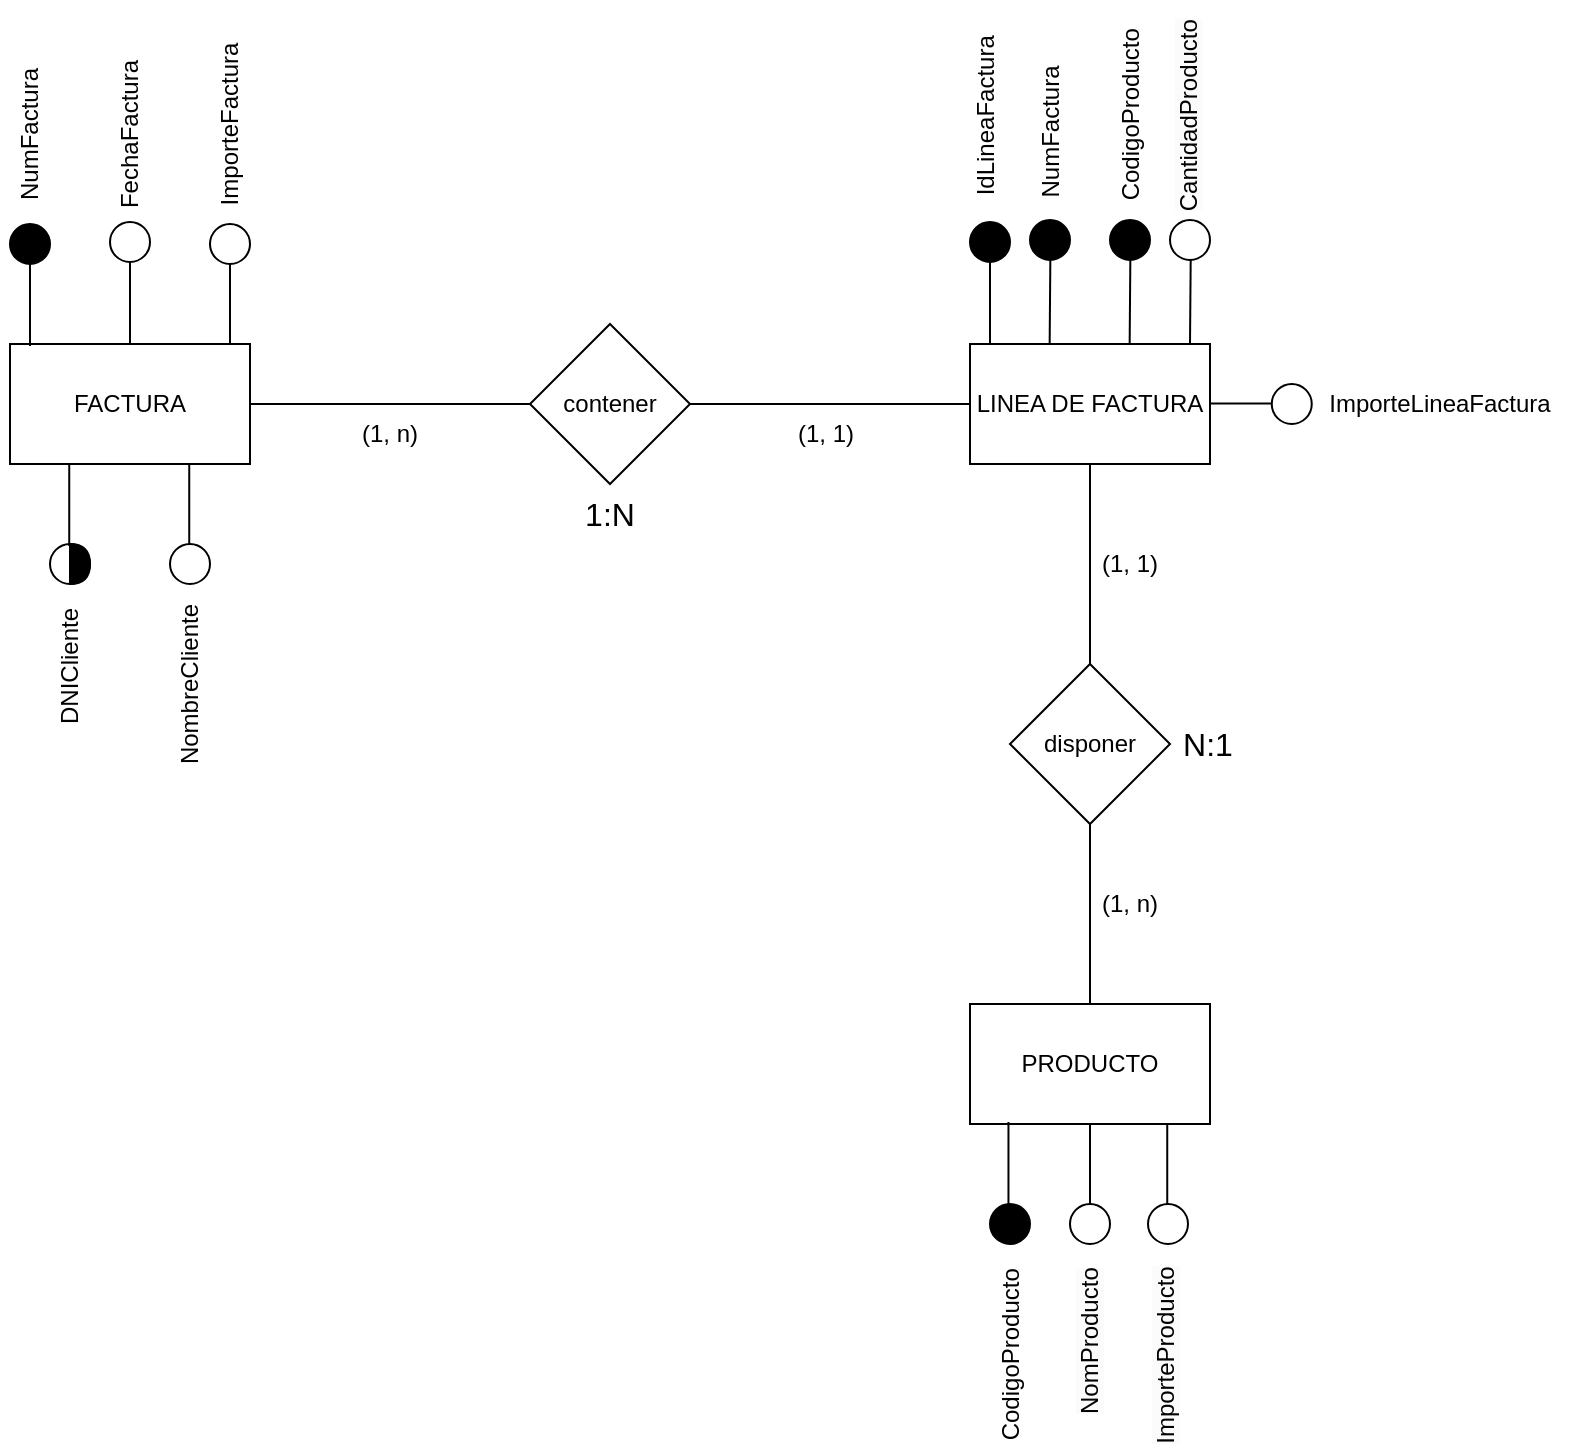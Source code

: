 <mxfile version="24.8.4">
  <diagram name="Page-1" id="mKB1FD7oYi6oJFY-MThe">
    <mxGraphModel dx="1687" dy="924" grid="1" gridSize="10" guides="1" tooltips="1" connect="1" arrows="1" fold="1" page="1" pageScale="1" pageWidth="850" pageHeight="1100" math="0" shadow="0">
      <root>
        <mxCell id="0" />
        <mxCell id="1" parent="0" />
        <mxCell id="t2_muGHGEYKVTrrBP8fU-1" value="FACTURA" style="rounded=0;whiteSpace=wrap;html=1;" vertex="1" parent="1">
          <mxGeometry x="30" y="270" width="120" height="60" as="geometry" />
        </mxCell>
        <mxCell id="t2_muGHGEYKVTrrBP8fU-3" value="PRODUCTO" style="rounded=0;whiteSpace=wrap;html=1;" vertex="1" parent="1">
          <mxGeometry x="510" y="600" width="120" height="60" as="geometry" />
        </mxCell>
        <mxCell id="t2_muGHGEYKVTrrBP8fU-4" value="" style="endArrow=none;html=1;rounded=0;entryX=0.5;entryY=1;entryDx=0;entryDy=0;exitX=0.5;exitY=0;exitDx=0;exitDy=0;" edge="1" parent="1" source="t2_muGHGEYKVTrrBP8fU-8" target="t2_muGHGEYKVTrrBP8fU-2">
          <mxGeometry width="50" height="50" relative="1" as="geometry">
            <mxPoint x="320" y="540" as="sourcePoint" />
            <mxPoint x="370" y="490" as="targetPoint" />
          </mxGeometry>
        </mxCell>
        <mxCell id="t2_muGHGEYKVTrrBP8fU-5" value="" style="endArrow=none;html=1;rounded=0;entryX=0;entryY=0.5;entryDx=0;entryDy=0;exitX=1;exitY=0.5;exitDx=0;exitDy=0;" edge="1" parent="1" source="t2_muGHGEYKVTrrBP8fU-6" target="t2_muGHGEYKVTrrBP8fU-2">
          <mxGeometry width="50" height="50" relative="1" as="geometry">
            <mxPoint x="320" y="540" as="sourcePoint" />
            <mxPoint x="370" y="490" as="targetPoint" />
          </mxGeometry>
        </mxCell>
        <mxCell id="t2_muGHGEYKVTrrBP8fU-7" value="" style="endArrow=none;html=1;rounded=0;entryX=0;entryY=0.5;entryDx=0;entryDy=0;exitX=1;exitY=0.5;exitDx=0;exitDy=0;" edge="1" parent="1" source="t2_muGHGEYKVTrrBP8fU-1" target="t2_muGHGEYKVTrrBP8fU-6">
          <mxGeometry width="50" height="50" relative="1" as="geometry">
            <mxPoint x="150" y="300" as="sourcePoint" />
            <mxPoint x="510" y="300" as="targetPoint" />
          </mxGeometry>
        </mxCell>
        <mxCell id="t2_muGHGEYKVTrrBP8fU-6" value="contener" style="rhombus;whiteSpace=wrap;html=1;" vertex="1" parent="1">
          <mxGeometry x="290" y="260" width="80" height="80" as="geometry" />
        </mxCell>
        <mxCell id="t2_muGHGEYKVTrrBP8fU-9" value="" style="endArrow=none;html=1;rounded=0;entryX=0.5;entryY=1;entryDx=0;entryDy=0;exitX=0.5;exitY=0;exitDx=0;exitDy=0;" edge="1" parent="1" source="t2_muGHGEYKVTrrBP8fU-3" target="t2_muGHGEYKVTrrBP8fU-8">
          <mxGeometry width="50" height="50" relative="1" as="geometry">
            <mxPoint x="570" y="600" as="sourcePoint" />
            <mxPoint x="570" y="330" as="targetPoint" />
          </mxGeometry>
        </mxCell>
        <mxCell id="t2_muGHGEYKVTrrBP8fU-8" value="disponer" style="rhombus;whiteSpace=wrap;html=1;" vertex="1" parent="1">
          <mxGeometry x="530" y="430" width="80" height="80" as="geometry" />
        </mxCell>
        <mxCell id="t2_muGHGEYKVTrrBP8fU-10" value="" style="ellipse;whiteSpace=wrap;html=1;aspect=fixed;fillColor=#000000;" vertex="1" parent="1">
          <mxGeometry x="30" y="210" width="20" height="20" as="geometry" />
        </mxCell>
        <mxCell id="t2_muGHGEYKVTrrBP8fU-11" value="" style="endArrow=none;html=1;rounded=0;entryX=0.5;entryY=1;entryDx=0;entryDy=0;" edge="1" parent="1" target="t2_muGHGEYKVTrrBP8fU-10">
          <mxGeometry width="50" height="50" relative="1" as="geometry">
            <mxPoint x="40" y="271" as="sourcePoint" />
            <mxPoint x="370" y="380" as="targetPoint" />
          </mxGeometry>
        </mxCell>
        <mxCell id="t2_muGHGEYKVTrrBP8fU-12" value="NumFactura" style="text;html=1;align=center;verticalAlign=middle;whiteSpace=wrap;rounded=0;rotation=-90;" vertex="1" parent="1">
          <mxGeometry y="150" width="80" height="30" as="geometry" />
        </mxCell>
        <mxCell id="t2_muGHGEYKVTrrBP8fU-14" value="" style="ellipse;whiteSpace=wrap;html=1;aspect=fixed;fillColor=#ffffff;" vertex="1" parent="1">
          <mxGeometry x="80" y="209" width="20" height="20" as="geometry" />
        </mxCell>
        <mxCell id="t2_muGHGEYKVTrrBP8fU-15" value="" style="endArrow=none;html=1;rounded=0;" edge="1" parent="1" target="t2_muGHGEYKVTrrBP8fU-14">
          <mxGeometry width="50" height="50" relative="1" as="geometry">
            <mxPoint x="90" y="270" as="sourcePoint" />
            <mxPoint x="420" y="379" as="targetPoint" />
          </mxGeometry>
        </mxCell>
        <mxCell id="t2_muGHGEYKVTrrBP8fU-16" value="" style="ellipse;whiteSpace=wrap;html=1;aspect=fixed;" vertex="1" parent="1">
          <mxGeometry x="130" y="210" width="20" height="20" as="geometry" />
        </mxCell>
        <mxCell id="t2_muGHGEYKVTrrBP8fU-17" value="" style="endArrow=none;html=1;rounded=0;entryX=0.5;entryY=1;entryDx=0;entryDy=0;" edge="1" parent="1" target="t2_muGHGEYKVTrrBP8fU-16">
          <mxGeometry width="50" height="50" relative="1" as="geometry">
            <mxPoint x="140" y="270" as="sourcePoint" />
            <mxPoint x="470" y="380" as="targetPoint" />
          </mxGeometry>
        </mxCell>
        <mxCell id="t2_muGHGEYKVTrrBP8fU-19" value="FechaFactura" style="text;html=1;align=center;verticalAlign=middle;whiteSpace=wrap;rounded=0;rotation=-90;" vertex="1" parent="1">
          <mxGeometry x="50" y="150" width="80" height="30" as="geometry" />
        </mxCell>
        <mxCell id="t2_muGHGEYKVTrrBP8fU-20" value="ImporteFactura" style="text;html=1;align=center;verticalAlign=middle;whiteSpace=wrap;rounded=0;rotation=-90;" vertex="1" parent="1">
          <mxGeometry x="95" y="145" width="90" height="30" as="geometry" />
        </mxCell>
        <mxCell id="t2_muGHGEYKVTrrBP8fU-21" value="" style="ellipse;whiteSpace=wrap;html=1;aspect=fixed;fillColor=#ffffff;" vertex="1" parent="1">
          <mxGeometry x="50" y="370" width="20" height="20" as="geometry" />
        </mxCell>
        <mxCell id="t2_muGHGEYKVTrrBP8fU-22" value="" style="endArrow=none;html=1;rounded=0;" edge="1" parent="1">
          <mxGeometry width="50" height="50" relative="1" as="geometry">
            <mxPoint x="59.62" y="371" as="sourcePoint" />
            <mxPoint x="59.62" y="330" as="targetPoint" />
          </mxGeometry>
        </mxCell>
        <mxCell id="t2_muGHGEYKVTrrBP8fU-24" value="" style="endArrow=none;html=1;rounded=0;" edge="1" parent="1">
          <mxGeometry width="50" height="50" relative="1" as="geometry">
            <mxPoint x="119.62" y="371" as="sourcePoint" />
            <mxPoint x="119.62" y="330" as="targetPoint" />
          </mxGeometry>
        </mxCell>
        <mxCell id="t2_muGHGEYKVTrrBP8fU-25" value="DNICliente" style="text;html=1;align=center;verticalAlign=middle;whiteSpace=wrap;rounded=0;rotation=-90;" vertex="1" parent="1">
          <mxGeometry x="20" y="416" width="80" height="30" as="geometry" />
        </mxCell>
        <mxCell id="t2_muGHGEYKVTrrBP8fU-26" value="NombreCliente" style="text;html=1;align=center;verticalAlign=middle;whiteSpace=wrap;rounded=0;rotation=-90;" vertex="1" parent="1">
          <mxGeometry x="70" y="425" width="100" height="30" as="geometry" />
        </mxCell>
        <mxCell id="t2_muGHGEYKVTrrBP8fU-27" value="" style="ellipse;whiteSpace=wrap;html=1;aspect=fixed;fillColor=#000000;" vertex="1" parent="1">
          <mxGeometry x="510" y="209" width="20" height="20" as="geometry" />
        </mxCell>
        <mxCell id="t2_muGHGEYKVTrrBP8fU-28" value="" style="endArrow=none;html=1;rounded=0;entryX=0.5;entryY=1;entryDx=0;entryDy=0;" edge="1" parent="1" target="t2_muGHGEYKVTrrBP8fU-27">
          <mxGeometry width="50" height="50" relative="1" as="geometry">
            <mxPoint x="520" y="270" as="sourcePoint" />
            <mxPoint x="850" y="379" as="targetPoint" />
          </mxGeometry>
        </mxCell>
        <mxCell id="t2_muGHGEYKVTrrBP8fU-29" value="" style="ellipse;whiteSpace=wrap;html=1;aspect=fixed;fillColor=#000000;" vertex="1" parent="1">
          <mxGeometry x="540" y="208" width="20" height="20" as="geometry" />
        </mxCell>
        <mxCell id="t2_muGHGEYKVTrrBP8fU-30" value="" style="endArrow=none;html=1;rounded=0;" edge="1" parent="1">
          <mxGeometry width="50" height="50" relative="1" as="geometry">
            <mxPoint x="549.83" y="270" as="sourcePoint" />
            <mxPoint x="550.173" y="227.999" as="targetPoint" />
          </mxGeometry>
        </mxCell>
        <mxCell id="t2_muGHGEYKVTrrBP8fU-33" value="IdLineaFactura" style="text;html=1;align=center;verticalAlign=middle;whiteSpace=wrap;rounded=0;rotation=-90;" vertex="1" parent="1">
          <mxGeometry x="468.13" y="140.63" width="98.75" height="30" as="geometry" />
        </mxCell>
        <mxCell id="t2_muGHGEYKVTrrBP8fU-35" value="CodigoProducto" style="text;html=1;align=center;verticalAlign=middle;whiteSpace=wrap;rounded=0;rotation=-90;" vertex="1" parent="1">
          <mxGeometry x="532.5" y="140.63" width="115" height="30" as="geometry" />
        </mxCell>
        <mxCell id="t2_muGHGEYKVTrrBP8fU-36" value="" style="ellipse;whiteSpace=wrap;html=1;aspect=fixed;fillColor=#000000;" vertex="1" parent="1">
          <mxGeometry x="520" y="700" width="20" height="20" as="geometry" />
        </mxCell>
        <mxCell id="t2_muGHGEYKVTrrBP8fU-37" value="" style="endArrow=none;html=1;rounded=0;entryX=0.5;entryY=1;entryDx=0;entryDy=0;" edge="1" parent="1">
          <mxGeometry width="50" height="50" relative="1" as="geometry">
            <mxPoint x="529.23" y="700" as="sourcePoint" />
            <mxPoint x="529.23" y="659" as="targetPoint" />
          </mxGeometry>
        </mxCell>
        <mxCell id="t2_muGHGEYKVTrrBP8fU-40" value="" style="endArrow=none;html=1;rounded=0;entryX=0.5;entryY=1;entryDx=0;entryDy=0;" edge="1" parent="1">
          <mxGeometry width="50" height="50" relative="1" as="geometry">
            <mxPoint x="608.62" y="701" as="sourcePoint" />
            <mxPoint x="608.62" y="660" as="targetPoint" />
          </mxGeometry>
        </mxCell>
        <mxCell id="t2_muGHGEYKVTrrBP8fU-39" value="" style="ellipse;whiteSpace=wrap;html=1;aspect=fixed;" vertex="1" parent="1">
          <mxGeometry x="599" y="700" width="20" height="20" as="geometry" />
        </mxCell>
        <mxCell id="t2_muGHGEYKVTrrBP8fU-41" value="CodigoProducto" style="text;html=1;align=center;verticalAlign=middle;whiteSpace=wrap;rounded=0;rotation=-90;" vertex="1" parent="1">
          <mxGeometry x="481.25" y="760" width="98.75" height="30" as="geometry" />
        </mxCell>
        <mxCell id="t2_muGHGEYKVTrrBP8fU-42" value="&lt;span style=&quot;color: rgb(0, 0, 0); font-family: Helvetica; font-size: 12px; font-style: normal; font-variant-ligatures: normal; font-variant-caps: normal; font-weight: 400; letter-spacing: normal; orphans: 2; text-align: center; text-indent: 0px; text-transform: none; widows: 2; word-spacing: 0px; -webkit-text-stroke-width: 0px; white-space: normal; background-color: rgb(251, 251, 251); text-decoration-thickness: initial; text-decoration-style: initial; text-decoration-color: initial; display: inline !important; float: none;&quot;&gt;NomProducto&lt;/span&gt;" style="text;whiteSpace=wrap;html=1;rotation=-90;" vertex="1" parent="1">
          <mxGeometry x="533" y="744" width="86" height="40" as="geometry" />
        </mxCell>
        <mxCell id="t2_muGHGEYKVTrrBP8fU-44" value="" style="ellipse;whiteSpace=wrap;html=1;aspect=fixed;" vertex="1" parent="1">
          <mxGeometry x="560" y="700" width="20" height="20" as="geometry" />
        </mxCell>
        <mxCell id="t2_muGHGEYKVTrrBP8fU-45" value="" style="endArrow=none;html=1;rounded=0;entryX=0.5;entryY=1;entryDx=0;entryDy=0;exitX=0.5;exitY=0;exitDx=0;exitDy=0;" edge="1" parent="1" source="t2_muGHGEYKVTrrBP8fU-44" target="t2_muGHGEYKVTrrBP8fU-3">
          <mxGeometry width="50" height="50" relative="1" as="geometry">
            <mxPoint x="610" y="510" as="sourcePoint" />
            <mxPoint x="610" y="469" as="targetPoint" />
          </mxGeometry>
        </mxCell>
        <mxCell id="t2_muGHGEYKVTrrBP8fU-47" value="&lt;span style=&quot;color: rgb(0, 0, 0); font-family: Helvetica; font-size: 12px; font-style: normal; font-variant-ligatures: normal; font-variant-caps: normal; font-weight: 400; letter-spacing: normal; orphans: 2; text-align: center; text-indent: 0px; text-transform: none; widows: 2; word-spacing: 0px; -webkit-text-stroke-width: 0px; white-space: normal; background-color: rgb(251, 251, 251); text-decoration-thickness: initial; text-decoration-style: initial; text-decoration-color: initial; display: inline !important; float: none;&quot;&gt;ImporteProducto&lt;/span&gt;" style="text;whiteSpace=wrap;html=1;rotation=-90;" vertex="1" parent="1">
          <mxGeometry x="566.88" y="755" width="94" height="40" as="geometry" />
        </mxCell>
        <mxCell id="t2_muGHGEYKVTrrBP8fU-49" value="" style="endArrow=none;html=1;rounded=0;exitX=0;exitY=0.5;exitDx=0;exitDy=0;" edge="1" parent="1">
          <mxGeometry width="50" height="50" relative="1" as="geometry">
            <mxPoint x="660.88" y="299.78" as="sourcePoint" />
            <mxPoint x="610" y="299.78" as="targetPoint" />
          </mxGeometry>
        </mxCell>
        <mxCell id="t2_muGHGEYKVTrrBP8fU-50" value="&lt;span style=&quot;color: rgb(0, 0, 0); font-family: Helvetica; font-size: 12px; font-style: normal; font-variant-ligatures: normal; font-variant-caps: normal; font-weight: 400; letter-spacing: normal; orphans: 2; text-align: center; text-indent: 0px; text-transform: none; widows: 2; word-spacing: 0px; -webkit-text-stroke-width: 0px; white-space: normal; background-color: rgb(251, 251, 251); text-decoration-thickness: initial; text-decoration-style: initial; text-decoration-color: initial; display: inline !important; float: none;&quot;&gt;CantidadProducto&lt;/span&gt;" style="text;whiteSpace=wrap;html=1;rotation=-90;" vertex="1" parent="1">
          <mxGeometry x="570" y="140.63" width="100" height="30" as="geometry" />
        </mxCell>
        <mxCell id="t2_muGHGEYKVTrrBP8fU-48" value="" style="ellipse;whiteSpace=wrap;html=1;aspect=fixed;" vertex="1" parent="1">
          <mxGeometry x="660.88" y="290" width="20" height="20" as="geometry" />
        </mxCell>
        <mxCell id="t2_muGHGEYKVTrrBP8fU-55" value="" style="ellipse;whiteSpace=wrap;html=1;aspect=fixed;fillColor=#000000;" vertex="1" parent="1">
          <mxGeometry x="580" y="208" width="20" height="20" as="geometry" />
        </mxCell>
        <mxCell id="t2_muGHGEYKVTrrBP8fU-57" value="" style="endArrow=none;html=1;rounded=0;" edge="1" parent="1">
          <mxGeometry width="50" height="50" relative="1" as="geometry">
            <mxPoint x="589.83" y="270" as="sourcePoint" />
            <mxPoint x="590.173" y="227.999" as="targetPoint" />
          </mxGeometry>
        </mxCell>
        <mxCell id="t2_muGHGEYKVTrrBP8fU-58" value="" style="endArrow=none;html=1;rounded=0;" edge="1" parent="1">
          <mxGeometry width="50" height="50" relative="1" as="geometry">
            <mxPoint x="620" y="270" as="sourcePoint" />
            <mxPoint x="620.343" y="227.999" as="targetPoint" />
          </mxGeometry>
        </mxCell>
        <mxCell id="t2_muGHGEYKVTrrBP8fU-59" value="" style="ellipse;whiteSpace=wrap;html=1;aspect=fixed;fillColor=#FFFFFF;" vertex="1" parent="1">
          <mxGeometry x="610" y="208" width="20" height="20" as="geometry" />
        </mxCell>
        <mxCell id="t2_muGHGEYKVTrrBP8fU-60" value="NumFactura" style="text;html=1;align=center;verticalAlign=middle;whiteSpace=wrap;rounded=0;rotation=-90;" vertex="1" parent="1">
          <mxGeometry x="508.75" y="149.13" width="83.75" height="30" as="geometry" />
        </mxCell>
        <mxCell id="t2_muGHGEYKVTrrBP8fU-61" value="ImporteLineaFactura" style="text;html=1;align=center;verticalAlign=middle;whiteSpace=wrap;rounded=0;rotation=0;" vertex="1" parent="1">
          <mxGeometry x="680.88" y="285" width="128.38" height="30" as="geometry" />
        </mxCell>
        <mxCell id="t2_muGHGEYKVTrrBP8fU-62" value="" style="shape=or;whiteSpace=wrap;html=1;fillColor=#000000;" vertex="1" parent="1">
          <mxGeometry x="60" y="370" width="10" height="20" as="geometry" />
        </mxCell>
        <mxCell id="t2_muGHGEYKVTrrBP8fU-23" value="" style="ellipse;whiteSpace=wrap;html=1;aspect=fixed;fillColor=#ffffff;" vertex="1" parent="1">
          <mxGeometry x="110" y="370" width="20" height="20" as="geometry" />
        </mxCell>
        <mxCell id="t2_muGHGEYKVTrrBP8fU-64" value="&lt;font style=&quot;font-size: 16px;&quot;&gt;1:N&lt;/font&gt;" style="text;html=1;align=center;verticalAlign=middle;whiteSpace=wrap;rounded=0;" vertex="1" parent="1">
          <mxGeometry x="300" y="320" width="60" height="70" as="geometry" />
        </mxCell>
        <mxCell id="t2_muGHGEYKVTrrBP8fU-65" value="&lt;font style=&quot;font-size: 16px;&quot;&gt;N:1&lt;/font&gt;" style="text;html=1;align=center;verticalAlign=middle;whiteSpace=wrap;rounded=0;" vertex="1" parent="1">
          <mxGeometry x="599" y="435" width="60" height="70" as="geometry" />
        </mxCell>
        <mxCell id="t2_muGHGEYKVTrrBP8fU-66" value="(1, n)" style="text;html=1;align=center;verticalAlign=middle;whiteSpace=wrap;rounded=0;" vertex="1" parent="1">
          <mxGeometry x="190" y="300" width="60" height="30" as="geometry" />
        </mxCell>
        <mxCell id="t2_muGHGEYKVTrrBP8fU-67" value="(1, 1)" style="text;html=1;align=center;verticalAlign=middle;whiteSpace=wrap;rounded=0;" vertex="1" parent="1">
          <mxGeometry x="408.13" y="300" width="60" height="30" as="geometry" />
        </mxCell>
        <mxCell id="t2_muGHGEYKVTrrBP8fU-68" value="(1, 1)" style="text;html=1;align=center;verticalAlign=middle;whiteSpace=wrap;rounded=0;" vertex="1" parent="1">
          <mxGeometry x="560" y="365" width="60" height="30" as="geometry" />
        </mxCell>
        <mxCell id="t2_muGHGEYKVTrrBP8fU-69" value="(1, n)" style="text;html=1;align=center;verticalAlign=middle;whiteSpace=wrap;rounded=0;" vertex="1" parent="1">
          <mxGeometry x="560" y="535" width="60" height="30" as="geometry" />
        </mxCell>
        <mxCell id="t2_muGHGEYKVTrrBP8fU-2" value="LINEA DE FACTURA" style="rounded=0;whiteSpace=wrap;html=1;" vertex="1" parent="1">
          <mxGeometry x="510" y="270" width="120" height="60" as="geometry" />
        </mxCell>
      </root>
    </mxGraphModel>
  </diagram>
</mxfile>

